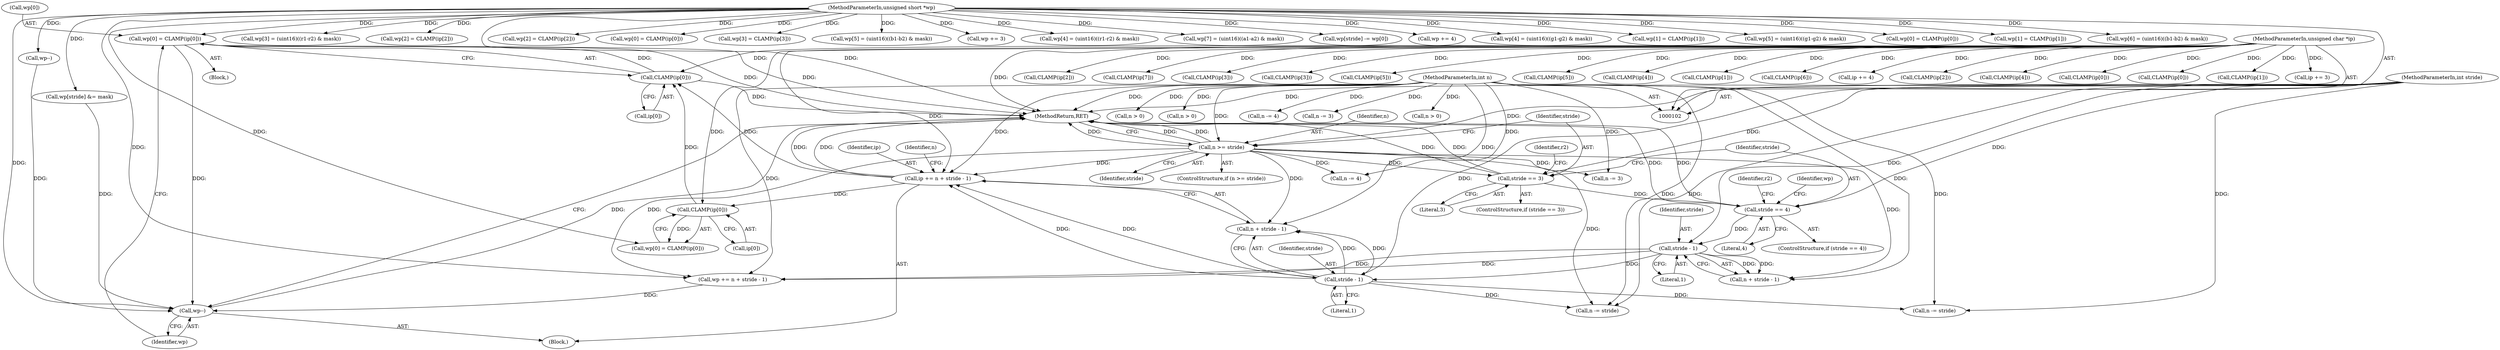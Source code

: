 digraph "1_libtiff_83a4b92815ea04969d494416eaae3d4c6b338e4a#diff-c8b4b355f9b5c06d585b23138e1c185f_0@del" {
"1000435" [label="(Call,wp[0] = CLAMP(ip[0]))"];
"1000439" [label="(Call,CLAMP(ip[0]))"];
"1000391" [label="(Call,ip += n + stride - 1)"];
"1000104" [label="(MethodParameterIn,int n)"];
"1000123" [label="(Call,n >= stride)"];
"1000105" [label="(MethodParameterIn,int stride)"];
"1000395" [label="(Call,stride - 1)"];
"1000388" [label="(Call,stride - 1)"];
"1000241" [label="(Call,stride == 4)"];
"1000128" [label="(Call,stride == 3)"];
"1000103" [label="(MethodParameterIn,unsigned char *ip)"];
"1000412" [label="(Call,CLAMP(ip[0]))"];
"1000106" [label="(MethodParameterIn,unsigned short *wp)"];
"1000443" [label="(Call,wp--)"];
"1000215" [label="(Call,CLAMP(ip[5]))"];
"1000428" [label="(Call,wp--)"];
"1000433" [label="(Block,)"];
"1000435" [label="(Call,wp[0] = CLAMP(ip[0]))"];
"1000106" [label="(MethodParameterIn,unsigned short *wp)"];
"1000123" [label="(Call,n >= stride)"];
"1000124" [label="(Identifier,n)"];
"1000195" [label="(Call,CLAMP(ip[4]))"];
"1000166" [label="(Call,n > 0)"];
"1000240" [label="(ControlStructure,if (stride == 4))"];
"1000148" [label="(Call,CLAMP(ip[1]))"];
"1000399" [label="(Identifier,n)"];
"1000338" [label="(Call,CLAMP(ip[6]))"];
"1000179" [label="(Call,wp[3] = (uint16)((r1-r2) & mask))"];
"1000267" [label="(Call,wp[2] = CLAMP(ip[2]))"];
"1000379" [label="(Call,ip += 4)"];
"1000158" [label="(Call,CLAMP(ip[2]))"];
"1000242" [label="(Identifier,stride)"];
"1000440" [label="(Call,ip[0])"];
"1000402" [label="(Call,n > 0)"];
"1000298" [label="(Call,CLAMP(ip[4]))"];
"1000162" [label="(Call,n -= 3)"];
"1000408" [label="(Call,wp[0] = CLAMP(ip[0]))"];
"1000138" [label="(Call,CLAMP(ip[0]))"];
"1000390" [label="(Literal,1)"];
"1000445" [label="(MethodReturn,RET)"];
"1000251" [label="(Call,CLAMP(ip[0]))"];
"1000261" [label="(Call,CLAMP(ip[1]))"];
"1000236" [label="(Call,ip += 3)"];
"1000154" [label="(Call,wp[2] = CLAMP(ip[2]))"];
"1000271" [label="(Call,CLAMP(ip[2]))"];
"1000444" [label="(Identifier,wp)"];
"1000127" [label="(ControlStructure,if (stride == 3))"];
"1000241" [label="(Call,stride == 4)"];
"1000247" [label="(Call,wp[0] = CLAMP(ip[0]))"];
"1000391" [label="(Call,ip += n + stride - 1)"];
"1000358" [label="(Call,CLAMP(ip[7]))"];
"1000281" [label="(Call,CLAMP(ip[3]))"];
"1000439" [label="(Call,CLAMP(ip[0]))"];
"1000293" [label="(Call,n -= 4)"];
"1000423" [label="(Call,wp[stride] &= mask)"];
"1000277" [label="(Call,wp[3] = CLAMP(ip[3]))"];
"1000219" [label="(Call,wp[5] = (uint16)((b1-b2) & mask))"];
"1000130" [label="(Literal,3)"];
"1000170" [label="(Call,n -= 3)"];
"1000389" [label="(Identifier,stride)"];
"1000175" [label="(Call,CLAMP(ip[3]))"];
"1000125" [label="(Identifier,stride)"];
"1000413" [label="(Call,ip[0])"];
"1000246" [label="(Identifier,r2)"];
"1000412" [label="(Call,CLAMP(ip[0]))"];
"1000398" [label="(Call,n -= stride)"];
"1000243" [label="(Literal,4)"];
"1000133" [label="(Identifier,r2)"];
"1000104" [label="(MethodParameterIn,int n)"];
"1000430" [label="(Call,n -= stride)"];
"1000393" [label="(Call,n + stride - 1)"];
"1000289" [label="(Call,n > 0)"];
"1000395" [label="(Call,stride - 1)"];
"1000233" [label="(Call,wp += 3)"];
"1000302" [label="(Call,wp[4] = (uint16)((r1-r2) & mask))"];
"1000362" [label="(Call,wp[7] = (uint16)((a1-a2) & mask))"];
"1000128" [label="(Call,stride == 3)"];
"1000392" [label="(Identifier,ip)"];
"1000385" [label="(Identifier,wp)"];
"1000129" [label="(Identifier,stride)"];
"1000416" [label="(Call,wp[stride] -= wp[0])"];
"1000436" [label="(Call,wp[0])"];
"1000376" [label="(Call,wp += 4)"];
"1000199" [label="(Call,wp[4] = (uint16)((g1-g2) & mask))"];
"1000384" [label="(Call,wp += n + stride - 1)"];
"1000397" [label="(Literal,1)"];
"1000396" [label="(Identifier,stride)"];
"1000144" [label="(Call,wp[1] = CLAMP(ip[1]))"];
"1000322" [label="(Call,wp[5] = (uint16)((g1-g2) & mask))"];
"1000122" [label="(ControlStructure,if (n >= stride))"];
"1000383" [label="(Block,)"];
"1000134" [label="(Call,wp[0] = CLAMP(ip[0]))"];
"1000318" [label="(Call,CLAMP(ip[5]))"];
"1000103" [label="(MethodParameterIn,unsigned char *ip)"];
"1000285" [label="(Call,n -= 4)"];
"1000386" [label="(Call,n + stride - 1)"];
"1000105" [label="(MethodParameterIn,int stride)"];
"1000388" [label="(Call,stride - 1)"];
"1000257" [label="(Call,wp[1] = CLAMP(ip[1]))"];
"1000342" [label="(Call,wp[6] = (uint16)((b1-b2) & mask))"];
"1000443" [label="(Call,wp--)"];
"1000435" -> "1000433"  [label="AST: "];
"1000435" -> "1000439"  [label="CFG: "];
"1000436" -> "1000435"  [label="AST: "];
"1000439" -> "1000435"  [label="AST: "];
"1000444" -> "1000435"  [label="CFG: "];
"1000435" -> "1000445"  [label="DDG: "];
"1000435" -> "1000445"  [label="DDG: "];
"1000439" -> "1000435"  [label="DDG: "];
"1000106" -> "1000435"  [label="DDG: "];
"1000435" -> "1000443"  [label="DDG: "];
"1000439" -> "1000440"  [label="CFG: "];
"1000440" -> "1000439"  [label="AST: "];
"1000439" -> "1000445"  [label="DDG: "];
"1000391" -> "1000439"  [label="DDG: "];
"1000412" -> "1000439"  [label="DDG: "];
"1000103" -> "1000439"  [label="DDG: "];
"1000391" -> "1000383"  [label="AST: "];
"1000391" -> "1000393"  [label="CFG: "];
"1000392" -> "1000391"  [label="AST: "];
"1000393" -> "1000391"  [label="AST: "];
"1000399" -> "1000391"  [label="CFG: "];
"1000391" -> "1000445"  [label="DDG: "];
"1000391" -> "1000445"  [label="DDG: "];
"1000104" -> "1000391"  [label="DDG: "];
"1000123" -> "1000391"  [label="DDG: "];
"1000395" -> "1000391"  [label="DDG: "];
"1000395" -> "1000391"  [label="DDG: "];
"1000103" -> "1000391"  [label="DDG: "];
"1000391" -> "1000412"  [label="DDG: "];
"1000104" -> "1000102"  [label="AST: "];
"1000104" -> "1000445"  [label="DDG: "];
"1000104" -> "1000123"  [label="DDG: "];
"1000104" -> "1000162"  [label="DDG: "];
"1000104" -> "1000166"  [label="DDG: "];
"1000104" -> "1000170"  [label="DDG: "];
"1000104" -> "1000285"  [label="DDG: "];
"1000104" -> "1000289"  [label="DDG: "];
"1000104" -> "1000293"  [label="DDG: "];
"1000104" -> "1000384"  [label="DDG: "];
"1000104" -> "1000386"  [label="DDG: "];
"1000104" -> "1000393"  [label="DDG: "];
"1000104" -> "1000398"  [label="DDG: "];
"1000104" -> "1000402"  [label="DDG: "];
"1000104" -> "1000430"  [label="DDG: "];
"1000123" -> "1000122"  [label="AST: "];
"1000123" -> "1000125"  [label="CFG: "];
"1000124" -> "1000123"  [label="AST: "];
"1000125" -> "1000123"  [label="AST: "];
"1000129" -> "1000123"  [label="CFG: "];
"1000445" -> "1000123"  [label="CFG: "];
"1000123" -> "1000445"  [label="DDG: "];
"1000123" -> "1000445"  [label="DDG: "];
"1000123" -> "1000445"  [label="DDG: "];
"1000105" -> "1000123"  [label="DDG: "];
"1000123" -> "1000128"  [label="DDG: "];
"1000123" -> "1000162"  [label="DDG: "];
"1000123" -> "1000285"  [label="DDG: "];
"1000123" -> "1000384"  [label="DDG: "];
"1000123" -> "1000386"  [label="DDG: "];
"1000123" -> "1000393"  [label="DDG: "];
"1000123" -> "1000398"  [label="DDG: "];
"1000105" -> "1000102"  [label="AST: "];
"1000105" -> "1000445"  [label="DDG: "];
"1000105" -> "1000128"  [label="DDG: "];
"1000105" -> "1000241"  [label="DDG: "];
"1000105" -> "1000388"  [label="DDG: "];
"1000105" -> "1000395"  [label="DDG: "];
"1000105" -> "1000398"  [label="DDG: "];
"1000105" -> "1000430"  [label="DDG: "];
"1000395" -> "1000393"  [label="AST: "];
"1000395" -> "1000397"  [label="CFG: "];
"1000396" -> "1000395"  [label="AST: "];
"1000397" -> "1000395"  [label="AST: "];
"1000393" -> "1000395"  [label="CFG: "];
"1000395" -> "1000393"  [label="DDG: "];
"1000395" -> "1000393"  [label="DDG: "];
"1000388" -> "1000395"  [label="DDG: "];
"1000395" -> "1000398"  [label="DDG: "];
"1000395" -> "1000430"  [label="DDG: "];
"1000388" -> "1000386"  [label="AST: "];
"1000388" -> "1000390"  [label="CFG: "];
"1000389" -> "1000388"  [label="AST: "];
"1000390" -> "1000388"  [label="AST: "];
"1000386" -> "1000388"  [label="CFG: "];
"1000388" -> "1000384"  [label="DDG: "];
"1000388" -> "1000384"  [label="DDG: "];
"1000388" -> "1000386"  [label="DDG: "];
"1000388" -> "1000386"  [label="DDG: "];
"1000241" -> "1000388"  [label="DDG: "];
"1000241" -> "1000240"  [label="AST: "];
"1000241" -> "1000243"  [label="CFG: "];
"1000242" -> "1000241"  [label="AST: "];
"1000243" -> "1000241"  [label="AST: "];
"1000246" -> "1000241"  [label="CFG: "];
"1000385" -> "1000241"  [label="CFG: "];
"1000241" -> "1000445"  [label="DDG: "];
"1000241" -> "1000445"  [label="DDG: "];
"1000128" -> "1000241"  [label="DDG: "];
"1000128" -> "1000127"  [label="AST: "];
"1000128" -> "1000130"  [label="CFG: "];
"1000129" -> "1000128"  [label="AST: "];
"1000130" -> "1000128"  [label="AST: "];
"1000133" -> "1000128"  [label="CFG: "];
"1000242" -> "1000128"  [label="CFG: "];
"1000128" -> "1000445"  [label="DDG: "];
"1000128" -> "1000445"  [label="DDG: "];
"1000103" -> "1000102"  [label="AST: "];
"1000103" -> "1000445"  [label="DDG: "];
"1000103" -> "1000138"  [label="DDG: "];
"1000103" -> "1000148"  [label="DDG: "];
"1000103" -> "1000158"  [label="DDG: "];
"1000103" -> "1000175"  [label="DDG: "];
"1000103" -> "1000195"  [label="DDG: "];
"1000103" -> "1000215"  [label="DDG: "];
"1000103" -> "1000236"  [label="DDG: "];
"1000103" -> "1000251"  [label="DDG: "];
"1000103" -> "1000261"  [label="DDG: "];
"1000103" -> "1000271"  [label="DDG: "];
"1000103" -> "1000281"  [label="DDG: "];
"1000103" -> "1000298"  [label="DDG: "];
"1000103" -> "1000318"  [label="DDG: "];
"1000103" -> "1000338"  [label="DDG: "];
"1000103" -> "1000358"  [label="DDG: "];
"1000103" -> "1000379"  [label="DDG: "];
"1000103" -> "1000412"  [label="DDG: "];
"1000412" -> "1000408"  [label="AST: "];
"1000412" -> "1000413"  [label="CFG: "];
"1000413" -> "1000412"  [label="AST: "];
"1000408" -> "1000412"  [label="CFG: "];
"1000412" -> "1000408"  [label="DDG: "];
"1000106" -> "1000102"  [label="AST: "];
"1000106" -> "1000445"  [label="DDG: "];
"1000106" -> "1000134"  [label="DDG: "];
"1000106" -> "1000144"  [label="DDG: "];
"1000106" -> "1000154"  [label="DDG: "];
"1000106" -> "1000179"  [label="DDG: "];
"1000106" -> "1000199"  [label="DDG: "];
"1000106" -> "1000219"  [label="DDG: "];
"1000106" -> "1000233"  [label="DDG: "];
"1000106" -> "1000247"  [label="DDG: "];
"1000106" -> "1000257"  [label="DDG: "];
"1000106" -> "1000267"  [label="DDG: "];
"1000106" -> "1000277"  [label="DDG: "];
"1000106" -> "1000302"  [label="DDG: "];
"1000106" -> "1000322"  [label="DDG: "];
"1000106" -> "1000342"  [label="DDG: "];
"1000106" -> "1000362"  [label="DDG: "];
"1000106" -> "1000376"  [label="DDG: "];
"1000106" -> "1000384"  [label="DDG: "];
"1000106" -> "1000408"  [label="DDG: "];
"1000106" -> "1000416"  [label="DDG: "];
"1000106" -> "1000423"  [label="DDG: "];
"1000106" -> "1000428"  [label="DDG: "];
"1000106" -> "1000443"  [label="DDG: "];
"1000443" -> "1000383"  [label="AST: "];
"1000443" -> "1000444"  [label="CFG: "];
"1000444" -> "1000443"  [label="AST: "];
"1000445" -> "1000443"  [label="CFG: "];
"1000443" -> "1000445"  [label="DDG: "];
"1000423" -> "1000443"  [label="DDG: "];
"1000428" -> "1000443"  [label="DDG: "];
"1000384" -> "1000443"  [label="DDG: "];
}

